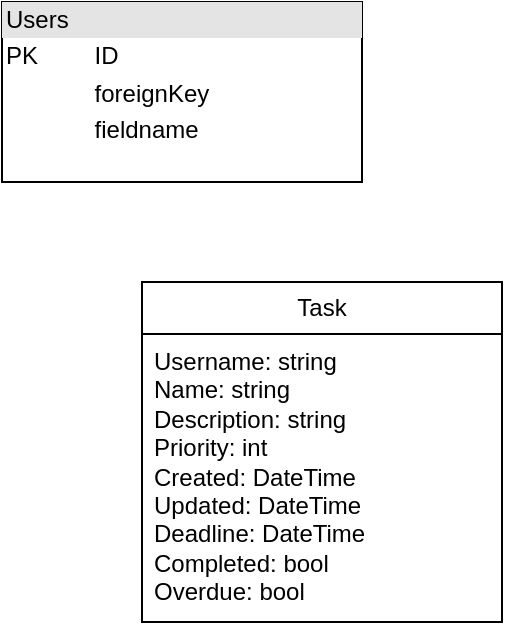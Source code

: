 <mxfile version="22.1.4" type="github">
  <diagram id="C5RBs43oDa-KdzZeNtuy" name="Page-1">
    <mxGraphModel dx="1162" dy="661" grid="1" gridSize="10" guides="1" tooltips="1" connect="1" arrows="1" fold="1" page="1" pageScale="1" pageWidth="827" pageHeight="1169" math="0" shadow="0">
      <root>
        <mxCell id="WIyWlLk6GJQsqaUBKTNV-0" />
        <mxCell id="WIyWlLk6GJQsqaUBKTNV-1" parent="WIyWlLk6GJQsqaUBKTNV-0" />
        <mxCell id="BY-NQYZoB-bL0nvJRVyN-4" value="Task" style="swimlane;fontStyle=0;childLayout=stackLayout;horizontal=1;startSize=26;fillColor=none;horizontalStack=0;resizeParent=1;resizeParentMax=0;resizeLast=0;collapsible=1;marginBottom=0;whiteSpace=wrap;html=1;" vertex="1" parent="WIyWlLk6GJQsqaUBKTNV-1">
          <mxGeometry x="320" y="290" width="180" height="170" as="geometry" />
        </mxCell>
        <mxCell id="BY-NQYZoB-bL0nvJRVyN-5" value="Username: string&lt;br&gt;Name: string&lt;br&gt;Description: string&lt;br&gt;Priority: int&lt;br&gt;Created: DateTime&lt;br&gt;Updated: DateTime&lt;br&gt;Deadline: DateTime&lt;br&gt;Completed: bool&lt;br&gt;Overdue: bool&lt;br&gt;" style="text;strokeColor=none;fillColor=none;align=left;verticalAlign=top;spacingLeft=4;spacingRight=4;overflow=hidden;rotatable=0;points=[[0,0.5],[1,0.5]];portConstraint=eastwest;whiteSpace=wrap;html=1;" vertex="1" parent="BY-NQYZoB-bL0nvJRVyN-4">
          <mxGeometry y="26" width="180" height="144" as="geometry" />
        </mxCell>
        <mxCell id="BY-NQYZoB-bL0nvJRVyN-12" value="&lt;div style=&quot;box-sizing:border-box;width:100%;background:#e4e4e4;padding:2px;&quot;&gt;Users&lt;/div&gt;&lt;table style=&quot;width:100%;font-size:1em;&quot; cellpadding=&quot;2&quot; cellspacing=&quot;0&quot;&gt;&lt;tbody&gt;&lt;tr&gt;&lt;td&gt;PK&lt;/td&gt;&lt;td&gt;ID&lt;/td&gt;&lt;/tr&gt;&lt;tr&gt;&lt;td&gt;&lt;br&gt;&lt;/td&gt;&lt;td&gt;foreignKey&lt;/td&gt;&lt;/tr&gt;&lt;tr&gt;&lt;td&gt;&lt;/td&gt;&lt;td&gt;fieldname&lt;/td&gt;&lt;/tr&gt;&lt;/tbody&gt;&lt;/table&gt;" style="verticalAlign=top;align=left;overflow=fill;html=1;whiteSpace=wrap;" vertex="1" parent="WIyWlLk6GJQsqaUBKTNV-1">
          <mxGeometry x="250" y="150" width="180" height="90" as="geometry" />
        </mxCell>
      </root>
    </mxGraphModel>
  </diagram>
</mxfile>
